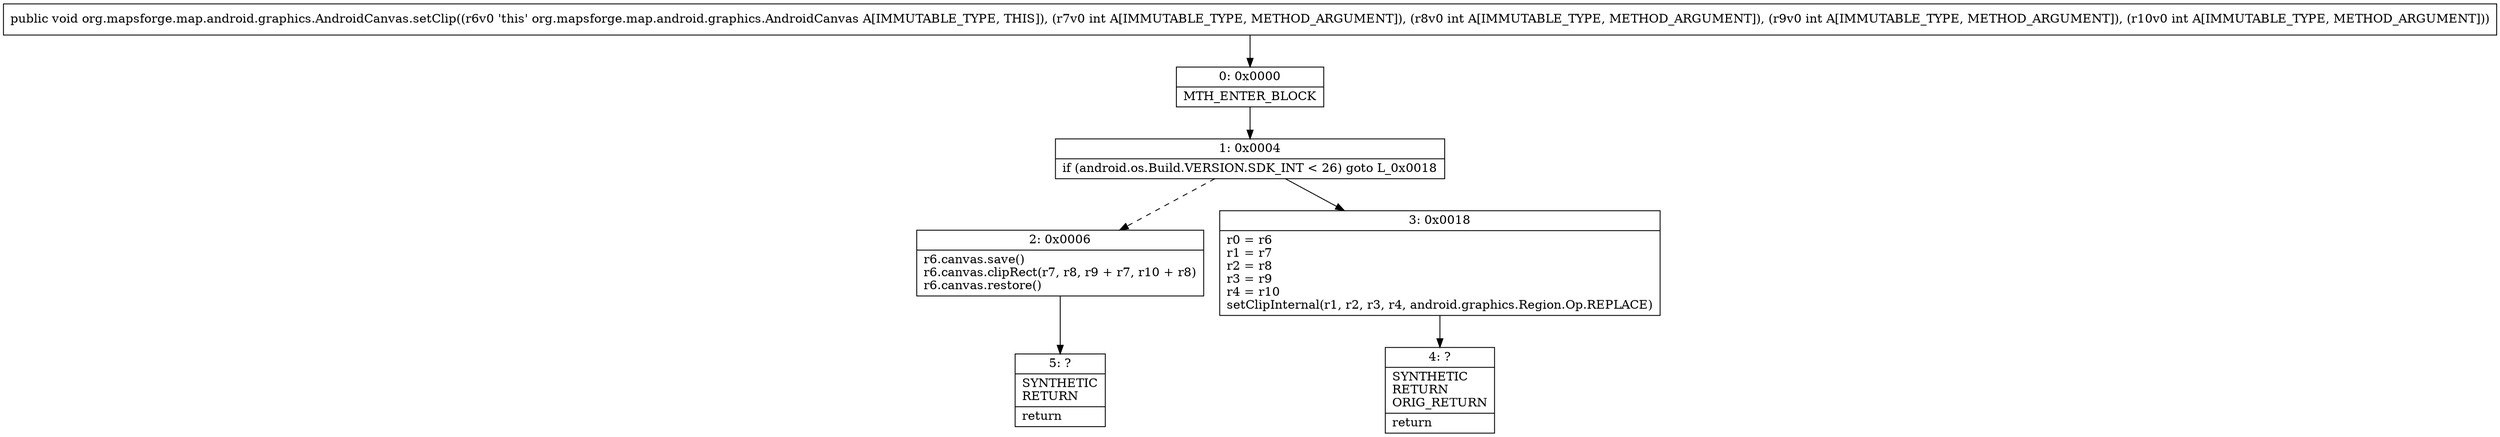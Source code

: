digraph "CFG fororg.mapsforge.map.android.graphics.AndroidCanvas.setClip(IIII)V" {
Node_0 [shape=record,label="{0\:\ 0x0000|MTH_ENTER_BLOCK\l}"];
Node_1 [shape=record,label="{1\:\ 0x0004|if (android.os.Build.VERSION.SDK_INT \< 26) goto L_0x0018\l}"];
Node_2 [shape=record,label="{2\:\ 0x0006|r6.canvas.save()\lr6.canvas.clipRect(r7, r8, r9 + r7, r10 + r8)\lr6.canvas.restore()\l}"];
Node_3 [shape=record,label="{3\:\ 0x0018|r0 = r6\lr1 = r7\lr2 = r8\lr3 = r9\lr4 = r10\lsetClipInternal(r1, r2, r3, r4, android.graphics.Region.Op.REPLACE)\l}"];
Node_4 [shape=record,label="{4\:\ ?|SYNTHETIC\lRETURN\lORIG_RETURN\l|return\l}"];
Node_5 [shape=record,label="{5\:\ ?|SYNTHETIC\lRETURN\l|return\l}"];
MethodNode[shape=record,label="{public void org.mapsforge.map.android.graphics.AndroidCanvas.setClip((r6v0 'this' org.mapsforge.map.android.graphics.AndroidCanvas A[IMMUTABLE_TYPE, THIS]), (r7v0 int A[IMMUTABLE_TYPE, METHOD_ARGUMENT]), (r8v0 int A[IMMUTABLE_TYPE, METHOD_ARGUMENT]), (r9v0 int A[IMMUTABLE_TYPE, METHOD_ARGUMENT]), (r10v0 int A[IMMUTABLE_TYPE, METHOD_ARGUMENT])) }"];
MethodNode -> Node_0;
Node_0 -> Node_1;
Node_1 -> Node_2[style=dashed];
Node_1 -> Node_3;
Node_2 -> Node_5;
Node_3 -> Node_4;
}

